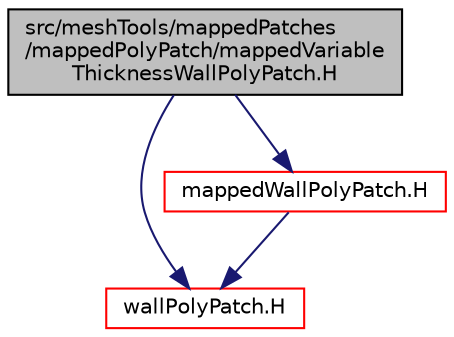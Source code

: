 digraph "src/meshTools/mappedPatches/mappedPolyPatch/mappedVariableThicknessWallPolyPatch.H"
{
  bgcolor="transparent";
  edge [fontname="Helvetica",fontsize="10",labelfontname="Helvetica",labelfontsize="10"];
  node [fontname="Helvetica",fontsize="10",shape=record];
  Node1 [label="src/meshTools/mappedPatches\l/mappedPolyPatch/mappedVariable\lThicknessWallPolyPatch.H",height=0.2,width=0.4,color="black", fillcolor="grey75", style="filled", fontcolor="black"];
  Node1 -> Node2 [color="midnightblue",fontsize="10",style="solid",fontname="Helvetica"];
  Node2 [label="wallPolyPatch.H",height=0.2,width=0.4,color="red",URL="$a08670.html"];
  Node1 -> Node3 [color="midnightblue",fontsize="10",style="solid",fontname="Helvetica"];
  Node3 [label="mappedWallPolyPatch.H",height=0.2,width=0.4,color="red",URL="$a07286.html"];
  Node3 -> Node2 [color="midnightblue",fontsize="10",style="solid",fontname="Helvetica"];
}
